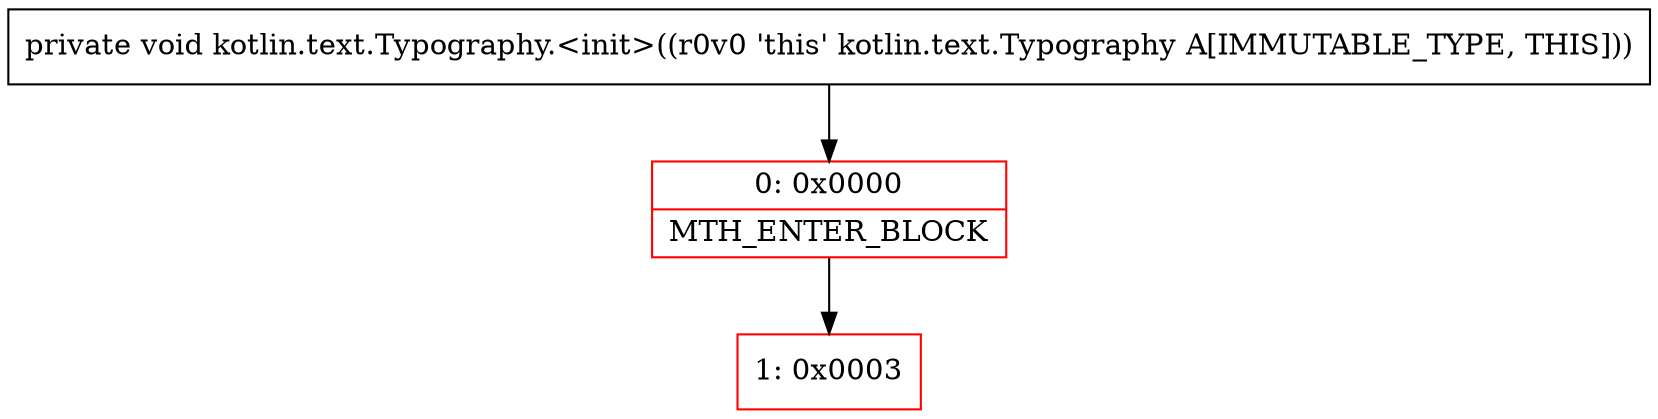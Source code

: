 digraph "CFG forkotlin.text.Typography.\<init\>()V" {
subgraph cluster_Region_818484568 {
label = "R(0)";
node [shape=record,color=blue];
}
Node_0 [shape=record,color=red,label="{0\:\ 0x0000|MTH_ENTER_BLOCK\l}"];
Node_1 [shape=record,color=red,label="{1\:\ 0x0003}"];
MethodNode[shape=record,label="{private void kotlin.text.Typography.\<init\>((r0v0 'this' kotlin.text.Typography A[IMMUTABLE_TYPE, THIS])) }"];
MethodNode -> Node_0;
Node_0 -> Node_1;
}

